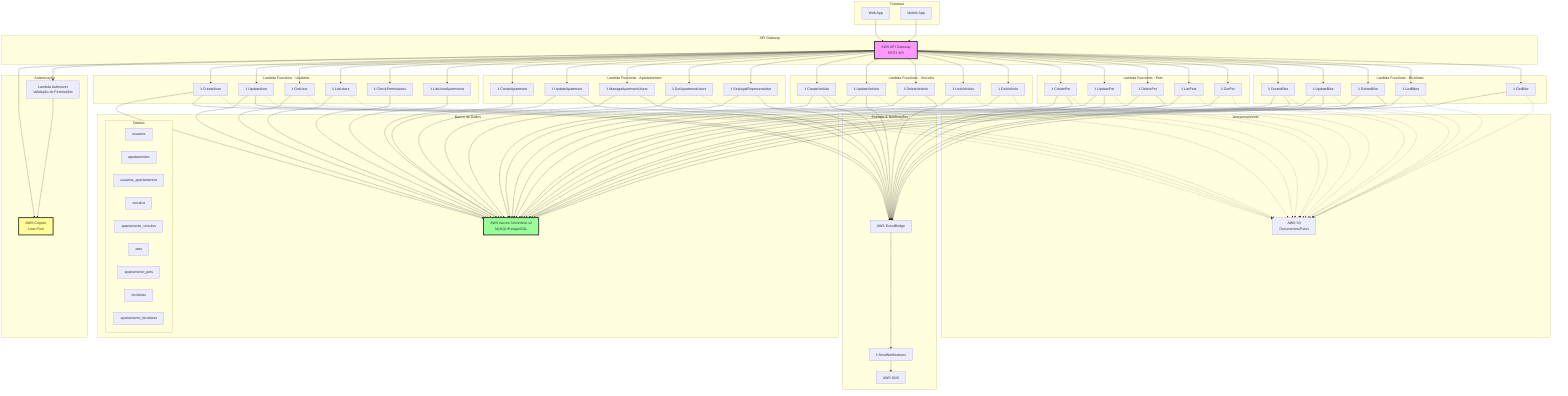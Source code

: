 graph TB
    subgraph "Frontend"
        WEB[Web App]
        MOBILE[Mobile App]
    end

    subgraph "API Gateway"
        APIGW[AWS API Gateway<br/>REST API]
    end

    subgraph "Autenticação"
        COGNITO[AWS Cognito<br/>User Pool]
        AUTHORIZER[Lambda Authorizer<br/>Validação de Permissões]
    end

    subgraph "Lambda Functions - Usuários"
        LF_USER_CREATE[λ CreateUser]
        LF_USER_UPDATE[λ UpdateUser]
        LF_USER_GET[λ GetUser]
        LF_USER_LIST[λ ListUsers]
        LF_USER_PERMISSIONS[λ CheckPermissions]
        LF_USER_APARTMENTS[λ ListUserApartments]
    end

    subgraph "Lambda Functions - Apartamentos"
        LF_APT_CREATE[λ CreateApartment]
        LF_APT_UPDATE[λ UpdateApartment]
        LF_APT_USERS_UPDATE[λ ManageApartmentUsers]
        LF_APT_USERS_GET[λ GetApartmentUsers]
        LF_APT_REP[λ SetLegalRepresentative]
    end

    subgraph "Lambda Functions - Veículos"
        LF_VEH_CREATE[λ CreateVehicle]
        LF_VEH_UPDATE[λ UpdateVehicle]
        LF_VEH_DELETE[λ DeleteVehicle]
        LF_VEH_LIST[λ ListVehicles]
        LF_VEH_GET[λ GetVehicle]
    end

    subgraph "Lambda Functions - Pets"
        LF_PET_CREATE[λ CreatePet]
        LF_PET_UPDATE[λ UpdatePet]
        LF_PET_DELETE[λ DeletePet]
        LF_PET_LIST[λ ListPets]
        LF_PET_GET[λ GetPet]
    end

    subgraph "Lambda Functions - Bicicletas"
        LF_BIKE_CREATE[λ CreateBike]
        LF_BIKE_UPDATE[λ UpdateBike]
        LF_BIKE_DELETE[λ DeleteBike]
        LF_BIKE_LIST[λ ListBikes]
        LF_BIKE_GET[λ GetBike]
    end

    subgraph "Banco de Dados"
        AURORA[AWS Aurora Serverless v2<br/>MySQL/PostgreSQL]
        
        subgraph "Tabelas"
            TB_USERS[usuarios]
            TB_APTS[apartamentos]
            TB_USER_APT[usuarios_apartamentos]
            TB_VEHICLES[veiculos]
            TB_APT_VEHICLES[apartamento_veiculos]
            TB_PETS[pets]
            TB_APT_PETS[apartamento_pets]
            TB_BIKES[bicicletas]
            TB_APT_BIKES[apartamento_bicicletas]
        end
    end

    subgraph "Eventos & Notificações"
        EVENTBRIDGE[AWS EventBridge]
        LF_NOTIFY[λ SendNotifications]
        SNS[AWS SNS]
    end

    subgraph "Armazenamento"
        S3[AWS S3<br/>Documentos/Fotos]
    end

    %% Conexões Frontend
    WEB --> APIGW
    MOBILE --> APIGW

    %% Autenticação
    APIGW --> COGNITO
    APIGW --> AUTHORIZER
    AUTHORIZER --> COGNITO

    %% API para Lambdas
    APIGW --> LF_USER_CREATE
    APIGW --> LF_USER_UPDATE
    APIGW --> LF_USER_GET
    APIGW --> LF_USER_LIST
    APIGW --> LF_USER_PERMISSIONS
    APIGW --> LF_USER_APARTMENTS

    APIGW --> LF_APT_CREATE
    APIGW --> LF_APT_UPDATE
    APIGW --> LF_APT_USERS_UPDATE
    APIGW --> LF_APT_USERS_GET
    APIGW --> LF_APT_REP

    APIGW --> LF_VEH_CREATE
    APIGW --> LF_VEH_UPDATE
    APIGW --> LF_VEH_DELETE
    APIGW --> LF_VEH_LIST
    APIGW --> LF_VEH_GET

    APIGW --> LF_PET_CREATE
    APIGW --> LF_PET_UPDATE
    APIGW --> LF_PET_DELETE
    APIGW --> LF_PET_LIST
    APIGW --> LF_PET_GET

    APIGW --> LF_BIKE_CREATE
    APIGW --> LF_BIKE_UPDATE
    APIGW --> LF_BIKE_DELETE
    APIGW --> LF_BIKE_LIST
    APIGW --> LF_BIKE_GET

    %% Lambdas para Aurora
    LF_USER_CREATE --> AURORA
    LF_USER_UPDATE --> AURORA
    LF_USER_GET --> AURORA
    LF_USER_LIST --> AURORA
    LF_USER_PERMISSIONS --> AURORA
    LF_USER_APARTMENTS --> AURORA

    LF_APT_CREATE --> AURORA
    LF_APT_UPDATE --> AURORA
    LF_APT_USERS_UPDATE --> AURORA
    LF_APT_USERS_GET --> AURORA
    LF_APT_REP --> AURORA

    LF_VEH_CREATE --> AURORA
    LF_VEH_UPDATE --> AURORA
    LF_VEH_DELETE --> AURORA
    LF_VEH_LIST --> AURORA
    LF_VEH_GET --> AURORA

    LF_PET_CREATE --> AURORA
    LF_PET_UPDATE --> AURORA
    LF_PET_DELETE --> AURORA
    LF_PET_LIST --> AURORA
    LF_PET_GET --> AURORA

    LF_BIKE_CREATE --> AURORA
    LF_BIKE_UPDATE --> AURORA
    LF_BIKE_DELETE --> AURORA
    LF_BIKE_LIST --> AURORA
    LF_BIKE_GET --> AURORA

    %% Eventos
    LF_USER_CREATE --> EVENTBRIDGE
    LF_USER_UPDATE --> EVENTBRIDGE
    
    LF_APT_UPDATE --> EVENTBRIDGE
    LF_APT_USERS_UPDATE --> EVENTBRIDGE
    LF_APT_REP --> EVENTBRIDGE
    
    LF_VEH_CREATE --> EVENTBRIDGE
    LF_VEH_UPDATE --> EVENTBRIDGE
    LF_VEH_DELETE --> EVENTBRIDGE

    LF_PET_CREATE --> EVENTBRIDGE
    LF_PET_UPDATE --> EVENTBRIDGE
    LF_PET_DELETE --> EVENTBRIDGE

    LF_BIKE_CREATE --> EVENTBRIDGE
    LF_BIKE_UPDATE --> EVENTBRIDGE
    LF_BIKE_DELETE --> EVENTBRIDGE  

    EVENTBRIDGE --> LF_NOTIFY
    LF_NOTIFY --> SNS

    %% S3
    LF_USER_CREATE -.-> S3
    LF_USER_UPDATE -.-> S3
    LF_USER_GET -.-> S3
    LF_USER_LIST -.-> S3

    LF_APT_USERS_GET -.-> S3

    LF_BIKE_CREATE -.-> S3
    LF_BIKE_UPDATE -.-> S3
    LF_BIKE_GET -.-> S3
    LF_BIKE_LIST -.-> S3

    LF_PET_CREATE -.-> S3
    LF_PET_UPDATE -.-> S3
    LF_PET_GET -.-> S3
    LF_PET_LIST -.-> S3

    LF_VEH_CREATE -.-> S3
    LF_VEH_UPDATE -.-> S3
    LF_VEH_GET -.-> S3
    LF_VEH_LIST -.-> S3



    style APIGW fill:#f9f,stroke:#333,stroke-width:4px
    style AURORA fill:#9f9,stroke:#333,stroke-width:4px
    style COGNITO fill:#ff9,stroke:#333,stroke-width:4px
